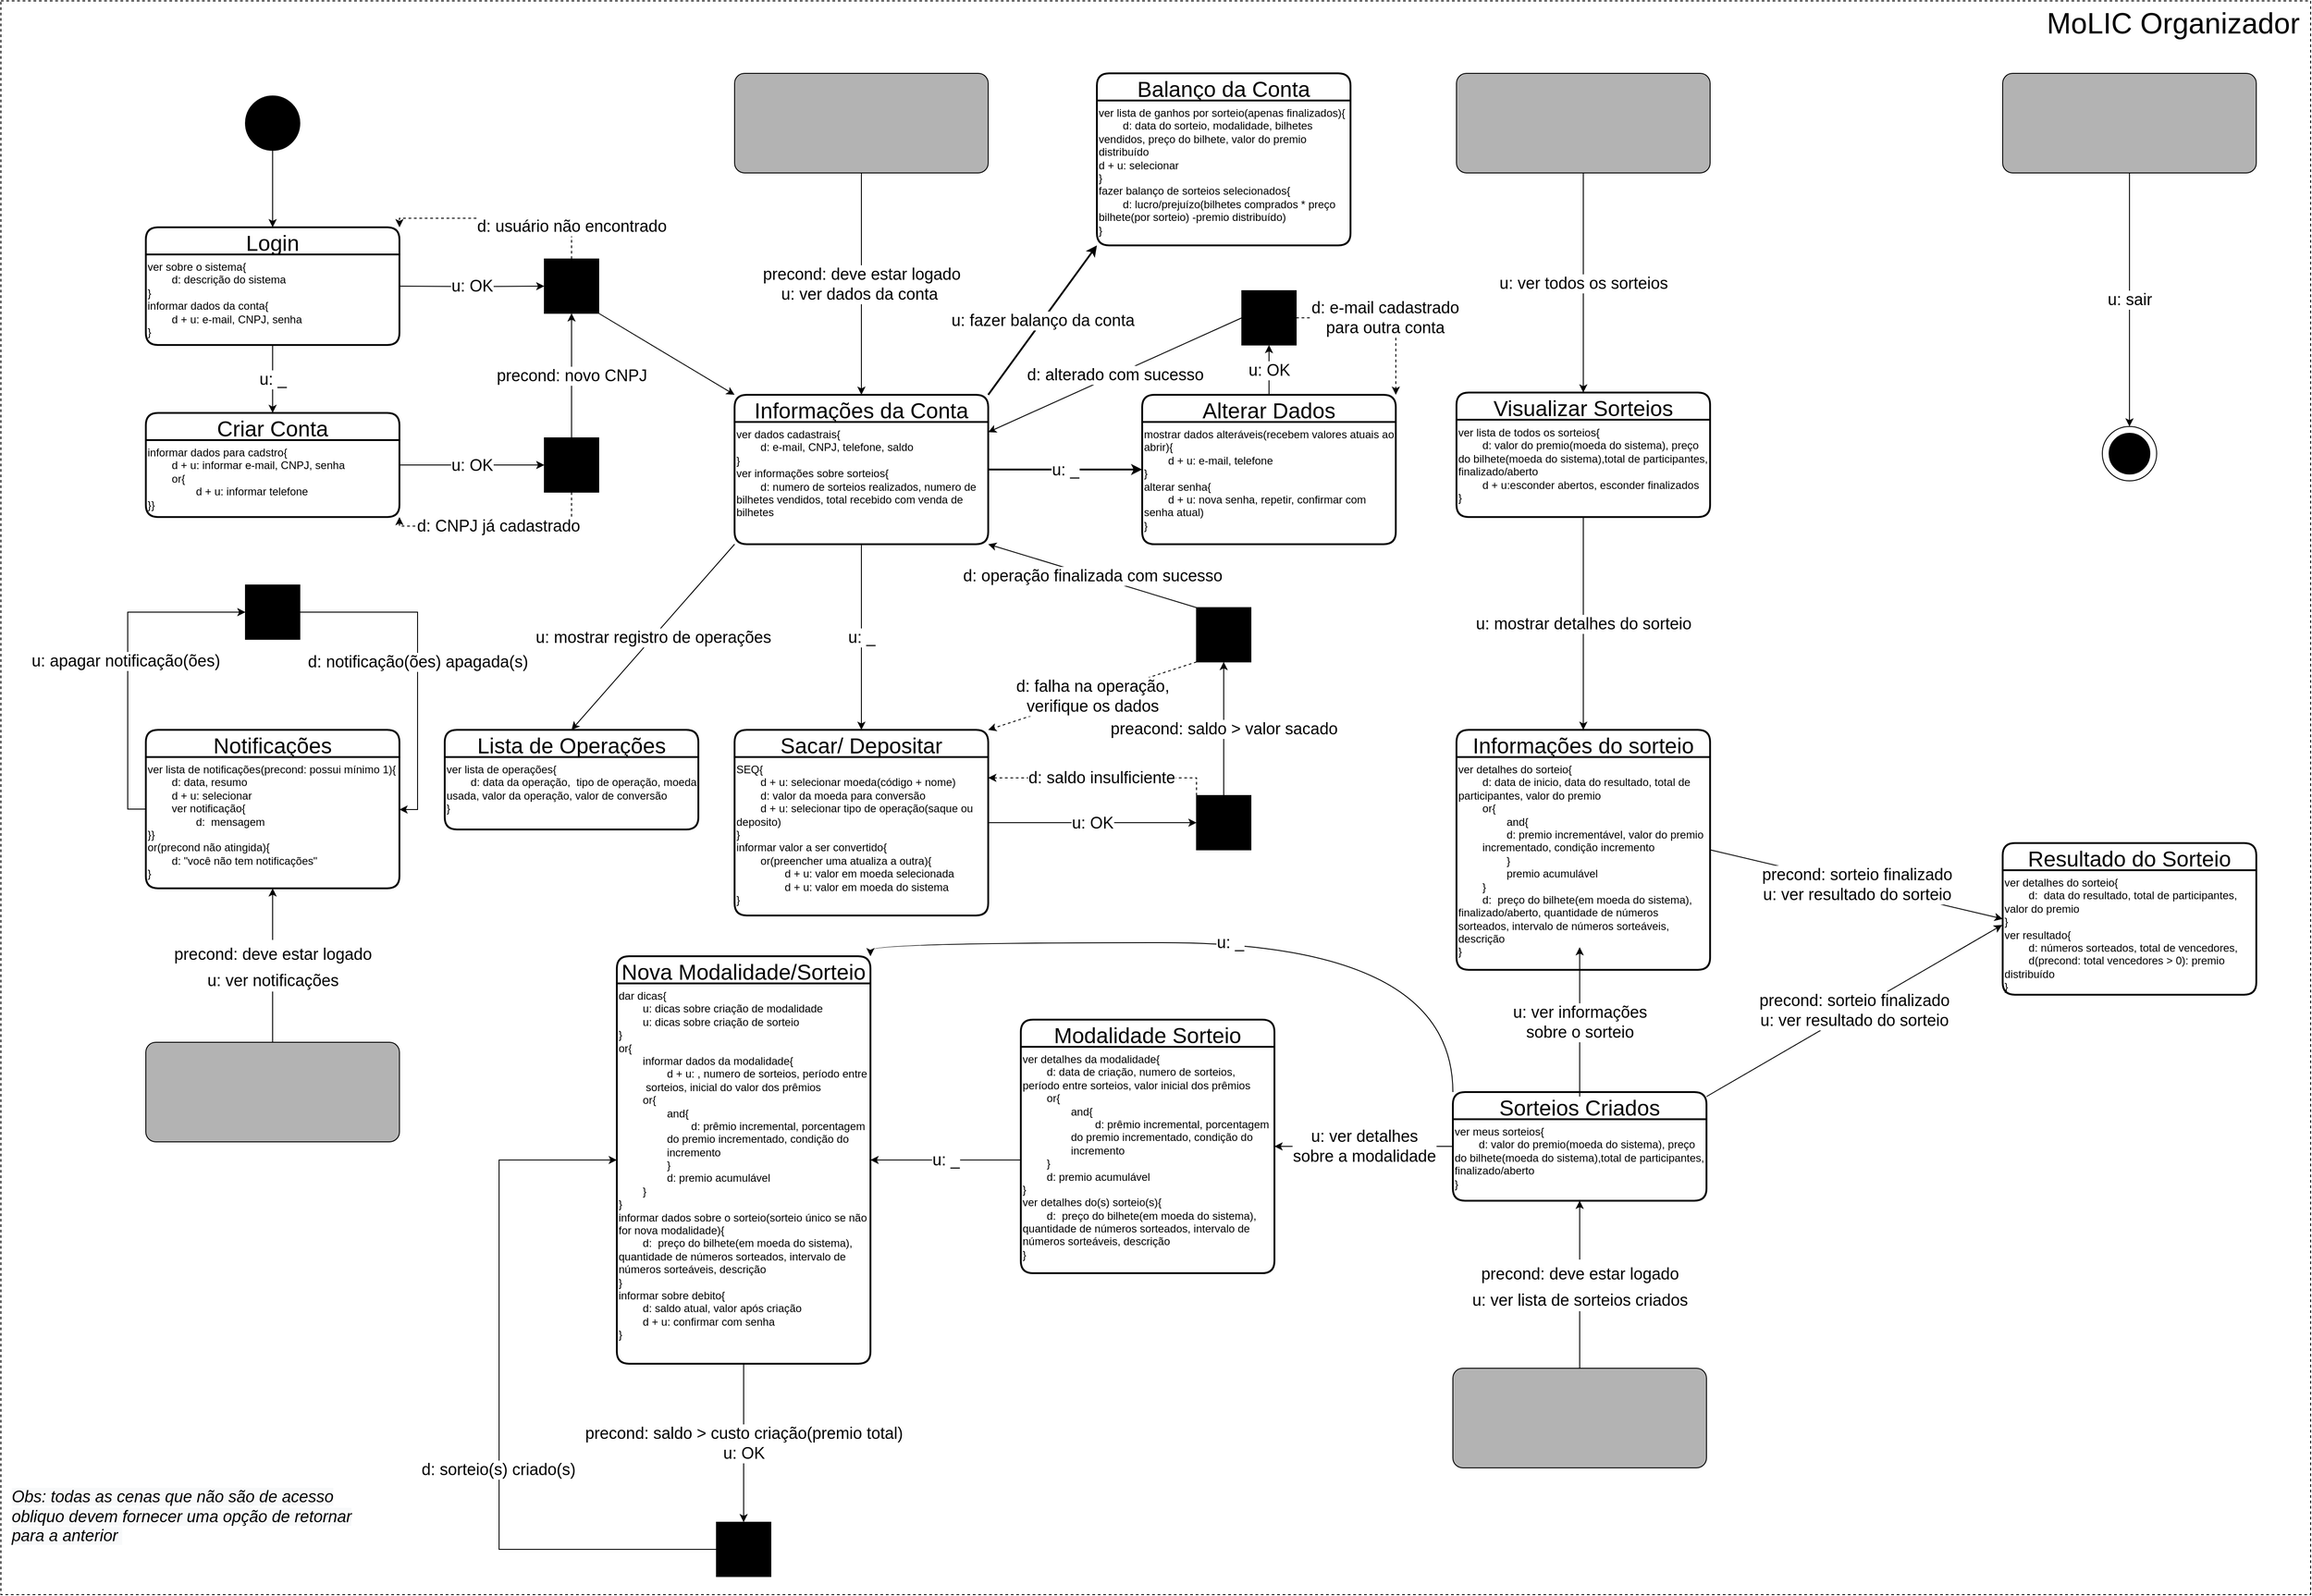 <mxfile version="20.5.3" type="device"><diagram id="lbBwVecCPAm-My_n7Zif" name="Página-1"><mxGraphModel dx="6639" dy="2895" grid="1" gridSize="10" guides="1" tooltips="1" connect="1" arrows="1" fold="1" page="1" pageScale="1" pageWidth="827" pageHeight="1169" math="0" shadow="0"><root><mxCell id="0"/><mxCell id="1" parent="0"/><mxCell id="3Nd3vzDF7-udou3ZOByl-1" value="" style="rounded=0;whiteSpace=wrap;html=1;dashed=1;" vertex="1" parent="1"><mxGeometry x="-1160" y="50" width="2550" height="1760" as="geometry"/></mxCell><mxCell id="nDIHPchvbnOGCLv9uf5n-10" value="u: ver&amp;nbsp;detalhes&lt;br&gt;sobre a modalidade" style="edgeStyle=orthogonalEdgeStyle;rounded=0;orthogonalLoop=1;jettySize=auto;html=1;exitX=0;exitY=0.5;exitDx=0;exitDy=0;entryX=1;entryY=0.5;entryDx=0;entryDy=0;fontSize=18;" parent="1" source="NcKdASIyLP5puQE8h7e0-36" target="nDIHPchvbnOGCLv9uf5n-6" edge="1"><mxGeometry relative="1" as="geometry"/></mxCell><mxCell id="nziGXDwDmFnqPwVpbmGH-216" value="u: _" style="edgeStyle=orthogonalEdgeStyle;curved=1;rounded=0;orthogonalLoop=1;jettySize=auto;html=1;exitX=0;exitY=0;exitDx=0;exitDy=0;entryX=1;entryY=0;entryDx=0;entryDy=0;fontSize=18;" parent="1" source="NcKdASIyLP5puQE8h7e0-36" target="nDIHPchvbnOGCLv9uf5n-8" edge="1"><mxGeometry relative="1" as="geometry"><Array as="points"><mxPoint x="443" y="1090"/><mxPoint x="-200" y="1090"/></Array></mxGeometry></mxCell><mxCell id="NcKdASIyLP5puQE8h7e0-36" value="Sorteios Criados" style="swimlane;childLayout=stackLayout;horizontal=1;startSize=30;horizontalStack=0;rounded=1;fontSize=24;fontStyle=0;strokeWidth=2;resizeParent=0;resizeLast=1;shadow=0;dashed=0;align=center;" parent="1" vertex="1"><mxGeometry x="443" y="1255" width="280" height="120" as="geometry"><mxRectangle x="60" y="10" width="50" height="40" as="alternateBounds"/></mxGeometry></mxCell><mxCell id="nziGXDwDmFnqPwVpbmGH-218" value="ver meus sorteios{&lt;br&gt;&lt;span style=&quot;&quot;&gt;&#9;&lt;/span&gt;&lt;span style=&quot;white-space: pre;&quot;&gt;&#9;&lt;/span&gt;d: valor do premio(moeda do sistema), preço do bilhete(moeda do sistema),total de participantes, finalizado/aberto&lt;br&gt;}" style="text;html=1;strokeColor=none;fillColor=none;align=left;verticalAlign=top;whiteSpace=wrap;rounded=0;" parent="NcKdASIyLP5puQE8h7e0-36" vertex="1"><mxGeometry y="30" width="280" height="90" as="geometry"/></mxCell><mxCell id="flaID0ukFp0q-S5IYd2n-5" value="precond: sorteio finalizado&lt;br&gt;u: ver resultado do sorteio" style="edgeStyle=none;rounded=0;orthogonalLoop=1;jettySize=auto;html=1;entryX=-0.002;entryY=0.44;entryDx=0;entryDy=0;fontSize=18;entryPerimeter=0;" parent="1" target="nziGXDwDmFnqPwVpbmGH-2" edge="1"><mxGeometry relative="1" as="geometry"><mxPoint x="723" y="1260" as="sourcePoint"/><mxPoint x="1046" y="1095" as="targetPoint"/></mxGeometry></mxCell><mxCell id="flaID0ukFp0q-S5IYd2n-7" value="u: ver informações&lt;br&gt;sobre o sorteio" style="edgeStyle=none;rounded=0;orthogonalLoop=1;jettySize=auto;html=1;exitX=0.5;exitY=0;exitDx=0;exitDy=0;entryX=0.5;entryY=1;entryDx=0;entryDy=0;fontSize=18;" parent="1" edge="1"><mxGeometry relative="1" as="geometry"><mxPoint x="583" y="1260" as="sourcePoint"/><mxPoint x="583" y="1095" as="targetPoint"/></mxGeometry></mxCell><mxCell id="flaID0ukFp0q-S5IYd2n-1" value="&lt;span style=&quot;color: rgb(0, 0, 0); font-family: Helvetica; font-size: 18px; font-style: normal; font-variant-ligatures: normal; font-variant-caps: normal; font-weight: 400; letter-spacing: normal; orphans: 2; text-align: center; text-indent: 0px; text-transform: none; widows: 2; word-spacing: 0px; -webkit-text-stroke-width: 0px; background-color: rgb(255, 255, 255); text-decoration-thickness: initial; text-decoration-style: initial; text-decoration-color: initial; float: none; display: inline !important;&quot;&gt;precond: deve estar logado&lt;/span&gt;&lt;br style=&quot;color: rgb(0, 0, 0); font-family: Helvetica; font-size: 18px; font-style: normal; font-variant-ligatures: normal; font-variant-caps: normal; font-weight: 400; letter-spacing: normal; orphans: 2; text-align: center; text-indent: 0px; text-transform: none; widows: 2; word-spacing: 0px; -webkit-text-stroke-width: 0px; text-decoration-thickness: initial; text-decoration-style: initial; text-decoration-color: initial;&quot;&gt;&lt;span style=&quot;color: rgb(0, 0, 0); font-family: Helvetica; font-size: 18px; font-style: normal; font-variant-ligatures: normal; font-variant-caps: normal; font-weight: 400; letter-spacing: normal; orphans: 2; text-align: center; text-indent: 0px; text-transform: none; widows: 2; word-spacing: 0px; -webkit-text-stroke-width: 0px; background-color: rgb(255, 255, 255); text-decoration-thickness: initial; text-decoration-style: initial; text-decoration-color: initial; float: none; display: inline !important;&quot;&gt;u: ver lista de sorteios criados&lt;/span&gt;" style="edgeStyle=orthogonalEdgeStyle;rounded=0;orthogonalLoop=1;jettySize=auto;html=1;exitX=0.5;exitY=0;exitDx=0;exitDy=0;entryX=0.5;entryY=1;entryDx=0;entryDy=0;fontSize=24;" parent="1" source="NcKdASIyLP5puQE8h7e0-59" target="NcKdASIyLP5puQE8h7e0-36" edge="1"><mxGeometry relative="1" as="geometry"/></mxCell><mxCell id="NcKdASIyLP5puQE8h7e0-59" value="" style="rounded=1;whiteSpace=wrap;html=1;fontSize=14;fillColor=#B3B3B3;arcSize=10;" parent="1" vertex="1"><mxGeometry x="443" y="1560" width="280" height="110" as="geometry"/></mxCell><mxCell id="nDIHPchvbnOGCLv9uf5n-12" value="&lt;span style=&quot;color: rgb(0, 0, 0); font-family: Helvetica; font-size: 18px; font-style: normal; font-variant-ligatures: normal; font-variant-caps: normal; font-weight: 400; letter-spacing: normal; orphans: 2; text-align: center; text-indent: 0px; text-transform: none; widows: 2; word-spacing: 0px; -webkit-text-stroke-width: 0px; background-color: rgb(255, 255, 255); text-decoration-thickness: initial; text-decoration-style: initial; text-decoration-color: initial; float: none; display: inline !important;&quot;&gt;u: _&lt;/span&gt;" style="edgeStyle=none;rounded=0;orthogonalLoop=1;jettySize=auto;html=1;exitX=0;exitY=0.5;exitDx=0;exitDy=0;entryX=1;entryY=0.5;entryDx=0;entryDy=0;fontSize=18;" parent="1" source="nziGXDwDmFnqPwVpbmGH-210" target="nDIHPchvbnOGCLv9uf5n-8" edge="1"><mxGeometry relative="1" as="geometry"/></mxCell><mxCell id="nDIHPchvbnOGCLv9uf5n-6" value="Modalidade Sorteio" style="swimlane;childLayout=stackLayout;horizontal=1;startSize=30;horizontalStack=0;rounded=1;fontSize=24;fontStyle=0;strokeWidth=2;resizeParent=0;resizeLast=1;shadow=0;dashed=0;align=center;" parent="1" vertex="1"><mxGeometry x="-34" y="1175" width="280" height="280" as="geometry"><mxRectangle x="60" y="10" width="50" height="40" as="alternateBounds"/></mxGeometry></mxCell><mxCell id="nziGXDwDmFnqPwVpbmGH-210" value="ver detalhes da modalidade{&lt;br&gt;&lt;span style=&quot;&quot;&gt;&#9;&lt;/span&gt;&lt;span style=&quot;&quot;&gt;&#9;&lt;/span&gt;&lt;span style=&quot;white-space: pre;&quot;&gt;&#9;&lt;/span&gt;d: data de criação, numero de sorteios, período entre sorteios, valor inicial dos prêmios&lt;br&gt;&lt;span style=&quot;white-space: pre;&quot;&gt;&#9;&lt;/span&gt;or{&lt;br&gt;&lt;span style=&quot;&quot;&gt;&#9;&lt;span style=&quot;&quot;&gt;&#9;&lt;/span&gt;&lt;span style=&quot;&quot;&gt;&#9;&lt;span style=&quot;&quot;&gt;&#9;&lt;/span&gt;&lt;/span&gt;&lt;span style=&quot;white-space: pre;&quot;&gt;&#9;&lt;/span&gt;&lt;span style=&quot;white-space: pre;&quot;&gt;&#9;&lt;/span&gt;a&lt;/span&gt;nd{&lt;br&gt;&lt;span style=&quot;&quot;&gt;&#9;&lt;/span&gt;&lt;span style=&quot;&quot;&gt;&#9;&lt;/span&gt;&lt;span style=&quot;&quot;&gt;&#9;&lt;/span&gt;&lt;span style=&quot;&quot;&gt;&#9;&lt;span style=&quot;&quot;&gt;&#9;&lt;span style=&quot;&quot;&gt;&#9;&lt;/span&gt;&lt;/span&gt;&lt;/span&gt;&lt;span style=&quot;white-space: pre;&quot;&gt;&#9;&lt;/span&gt;&lt;span style=&quot;white-space: pre;&quot;&gt;&#9;&lt;/span&gt;&lt;span style=&quot;white-space: pre;&quot;&gt;&#9;&lt;/span&gt;d: prêmio incremental, porcentagem &lt;span style=&quot;white-space: pre;&quot;&gt;&#9;&lt;/span&gt;&lt;span style=&quot;white-space: pre;&quot;&gt;&#9;&lt;/span&gt;do premio&amp;nbsp;incrementado, condição do &lt;span style=&quot;white-space: pre;&quot;&gt;&#9;&lt;/span&gt;&lt;span style=&quot;&quot;&gt;&#9;&lt;span style=&quot;white-space: pre;&quot;&gt;&#9;&lt;/span&gt;&lt;/span&gt;incremento&lt;br&gt;&lt;span style=&quot;&quot;&gt;&#9;&lt;/span&gt;&lt;span style=&quot;&quot;&gt;&#9;&lt;/span&gt;&lt;span style=&quot;&quot;&gt;&#9;&lt;span style=&quot;&quot;&gt;&#9;&lt;/span&gt;&lt;/span&gt;&lt;span style=&quot;white-space: pre;&quot;&gt;&#9;&lt;/span&gt;}&lt;br&gt;&lt;span style=&quot;&quot;&gt;&#9;&lt;/span&gt;&lt;span style=&quot;&quot;&gt;&#9;&lt;/span&gt;&lt;span style=&quot;&quot;&gt;&#9;&lt;span style=&quot;&quot;&gt;&#9;&lt;/span&gt;&lt;/span&gt;&lt;span style=&quot;white-space: pre;&quot;&gt;&#9;&lt;/span&gt;d: premio acumulável&lt;br&gt;}&lt;br&gt;ver detalhes do(s) sorteio(s){&lt;br&gt;&lt;span style=&quot;&quot;&gt;&#9;&lt;/span&gt;&lt;span style=&quot;&quot;&gt;&#9;&lt;/span&gt;&lt;span style=&quot;white-space: pre;&quot;&gt;&#9;&lt;/span&gt;d:&amp;nbsp; preço do bilhete(em moeda do sistema), quantidade de números sorteados, intervalo de números sorteáveis, descrição&lt;br&gt;}" style="text;html=1;strokeColor=none;fillColor=none;align=left;verticalAlign=top;whiteSpace=wrap;rounded=0;" parent="nDIHPchvbnOGCLv9uf5n-6" vertex="1"><mxGeometry y="30" width="280" height="250" as="geometry"/></mxCell><mxCell id="mcX4nUI88uMn6JzFijar-2" value="precond: saldo &amp;gt; custo criação(premio total)&lt;br&gt;u: OK" style="edgeStyle=orthogonalEdgeStyle;rounded=0;orthogonalLoop=1;jettySize=auto;html=1;exitX=0.5;exitY=1;exitDx=0;exitDy=0;entryX=0.5;entryY=0;entryDx=0;entryDy=0;fontSize=18;" parent="1" source="nDIHPchvbnOGCLv9uf5n-8" target="mcX4nUI88uMn6JzFijar-1" edge="1"><mxGeometry relative="1" as="geometry"/></mxCell><mxCell id="nDIHPchvbnOGCLv9uf5n-8" value="Nova Modalidade/Sorteio" style="swimlane;childLayout=stackLayout;horizontal=1;startSize=30;horizontalStack=0;rounded=1;fontSize=24;fontStyle=0;strokeWidth=2;resizeParent=0;resizeLast=1;shadow=0;dashed=0;align=center;" parent="1" vertex="1"><mxGeometry x="-480" y="1105" width="280" height="450" as="geometry"><mxRectangle x="60" y="10" width="50" height="40" as="alternateBounds"/></mxGeometry></mxCell><mxCell id="nziGXDwDmFnqPwVpbmGH-213" value="dar dicas{&lt;br&gt;&lt;span style=&quot;&quot;&gt;&#9;&lt;/span&gt;&lt;span style=&quot;white-space: pre;&quot;&gt;&#9;&lt;/span&gt;u: dicas sobre criação de modalidade&lt;span style=&quot;&quot;&gt;&#9;&lt;/span&gt;&lt;br&gt;&lt;span style=&quot;white-space: pre;&quot;&gt;&#9;&lt;/span&gt;u:&amp;nbsp;dicas sobre criação de sorteio&lt;br&gt;}&lt;br&gt;or{&lt;br&gt;&lt;span style=&quot;&quot;&gt;&#9;&lt;/span&gt;&lt;span style=&quot;white-space: pre;&quot;&gt;&#9;&lt;/span&gt;informar dados da modalidade{&lt;br&gt;&lt;span style=&quot;&quot;&gt;&#9;&lt;/span&gt;&lt;span style=&quot;&quot;&gt;&#9;&lt;span style=&quot;&quot;&gt;&#9;&lt;/span&gt;&lt;/span&gt;&lt;span style=&quot;white-space: pre;&quot;&gt;&#9;&lt;/span&gt;&lt;span style=&quot;white-space: pre;&quot;&gt;&#9;&lt;/span&gt;d + u: , numero de sorteios, período entre &lt;span style=&quot;white-space: pre;&quot;&gt;&#9;&lt;/span&gt;&lt;span style=&quot;&quot;&gt;&#9;&lt;/span&gt;sorteios, inicial do valor dos prêmios&lt;br&gt;&lt;span style=&quot;&quot;&gt;&#9;&lt;/span&gt;&lt;span style=&quot;&quot;&gt;&#9;&lt;/span&gt;&lt;span style=&quot;white-space: pre;&quot;&gt;&#9;&lt;/span&gt;or{&lt;br&gt;&lt;span style=&quot;&quot;&gt;&#9;&lt;span style=&quot;&quot;&gt;&#9;&lt;/span&gt;&lt;span style=&quot;&quot;&gt;&#9;&lt;span style=&quot;&quot;&gt;&lt;span style=&quot;&quot;&gt;&#9;&lt;/span&gt;&lt;/span&gt;&lt;/span&gt;&lt;span style=&quot;white-space: pre;&quot;&gt;&#9;&lt;/span&gt;&lt;span style=&quot;white-space: pre;&quot;&gt;&#9;&lt;/span&gt;a&lt;/span&gt;nd{&lt;br&gt;&lt;span style=&quot;&quot;&gt;&#9;&lt;/span&gt;&lt;span style=&quot;&quot;&gt;&#9;&lt;/span&gt;&lt;span style=&quot;&quot;&gt;&#9;&lt;/span&gt;&lt;span style=&quot;&quot;&gt;&#9;&lt;span style=&quot;&quot;&gt;&lt;span style=&quot;&quot;&gt;&#9;&lt;span style=&quot;&quot;&gt;&#9;&lt;/span&gt;&lt;/span&gt;&lt;/span&gt;&lt;/span&gt;&lt;span style=&quot;white-space: pre;&quot;&gt;&#9;&lt;/span&gt;&lt;span style=&quot;white-space: pre;&quot;&gt;&#9;&lt;/span&gt;&lt;span style=&quot;white-space: pre;&quot;&gt;&#9;&lt;/span&gt;d: prêmio incremental, &lt;span style=&quot;&quot;&gt;&#9;&lt;/span&gt;&lt;span style=&quot;&quot;&gt;&#9;&lt;/span&gt;porcentagem &lt;span style=&quot;white-space: pre;&quot;&gt;&#9;&lt;/span&gt;&lt;span style=&quot;white-space: pre;&quot;&gt;&#9;&lt;/span&gt;do&lt;span style=&quot;&quot;&gt; &lt;/span&gt;premio &lt;span style=&quot;&quot;&gt;&#9;&lt;/span&gt;&lt;span style=&quot;&quot;&gt;&#9;&lt;/span&gt;incrementado, condição do &lt;span style=&quot;white-space: pre;&quot;&gt;&#9;&lt;/span&gt;&lt;span style=&quot;white-space: pre;&quot;&gt;&#9;&lt;/span&gt;incremento&lt;br&gt;&lt;span style=&quot;&quot;&gt;&#9;&lt;/span&gt;&lt;span style=&quot;&quot;&gt;&#9;&lt;/span&gt;&lt;span style=&quot;&quot;&gt;&#9;&lt;span style=&quot;&quot;&gt;&#9;&lt;/span&gt;&lt;/span&gt;&lt;span style=&quot;white-space: pre;&quot;&gt;&#9;&lt;span style=&quot;white-space: pre;&quot;&gt;&#9;&lt;/span&gt;&lt;/span&gt;}&lt;br&gt;&lt;span style=&quot;&quot;&gt;&#9;&lt;/span&gt;&lt;span style=&quot;&quot;&gt;&#9;&lt;/span&gt;&lt;span style=&quot;&quot;&gt;&#9;&lt;span style=&quot;&quot;&gt;&lt;span style=&quot;&quot;&gt;&#9;&lt;/span&gt;&lt;/span&gt;&lt;/span&gt;&lt;span style=&quot;white-space: pre;&quot;&gt;&#9;&lt;span style=&quot;white-space: pre;&quot;&gt;&#9;&lt;/span&gt;&lt;/span&gt;d: premio acumulável&lt;br&gt;&lt;span style=&quot;&quot;&gt;&#9;&lt;/span&gt;&lt;span style=&quot;&quot;&gt;&#9;&lt;/span&gt;&lt;span style=&quot;white-space: pre;&quot;&gt;&#9;&lt;/span&gt;}&lt;br&gt;}&lt;br&gt;informar dados sobre o sorteio(sorteio único se não for nova modalidade){&lt;br&gt;&lt;span style=&quot;&quot;&gt;&#9;&lt;/span&gt;&lt;span style=&quot;white-space: pre;&quot;&gt;&#9;&lt;/span&gt;d:&amp;nbsp; preço do bilhete(em moeda do sistema), quantidade de números sorteados, intervalo de números sorteáveis, descrição&lt;br&gt;}&lt;br&gt;informar sobre debito{&lt;br&gt;&lt;span style=&quot;white-space: pre;&quot;&gt;&#9;&lt;/span&gt;d: saldo atual, valor após criação&lt;br&gt;&lt;span style=&quot;white-space: pre;&quot;&gt;&#9;&lt;/span&gt;d + u: confirmar com senha&lt;br&gt;}&amp;nbsp;" style="text;html=1;strokeColor=none;fillColor=none;align=left;verticalAlign=top;whiteSpace=wrap;rounded=0;" parent="nDIHPchvbnOGCLv9uf5n-8" vertex="1"><mxGeometry y="30" width="280" height="420" as="geometry"/></mxCell><mxCell id="mcX4nUI88uMn6JzFijar-7" value="d: sorteio(s) criado(s)" style="edgeStyle=orthogonalEdgeStyle;rounded=0;orthogonalLoop=1;jettySize=auto;html=1;exitX=0;exitY=0.5;exitDx=0;exitDy=0;fontSize=18;entryX=0;entryY=0.5;entryDx=0;entryDy=0;" parent="1" source="mcX4nUI88uMn6JzFijar-1" target="nDIHPchvbnOGCLv9uf5n-8" edge="1"><mxGeometry x="-0.179" relative="1" as="geometry"><mxPoint x="-1" as="offset"/><mxPoint x="-560" y="1330" as="targetPoint"/><Array as="points"><mxPoint x="-610" y="1760"/><mxPoint x="-610" y="1330"/></Array></mxGeometry></mxCell><mxCell id="mcX4nUI88uMn6JzFijar-1" value="" style="whiteSpace=wrap;html=1;aspect=fixed;fillColor=#000000;" parent="1" vertex="1"><mxGeometry x="-370" y="1730" width="60" height="60" as="geometry"/></mxCell><mxCell id="nziGXDwDmFnqPwVpbmGH-1" value="Resultado do Sorteio" style="swimlane;childLayout=stackLayout;horizontal=1;startSize=30;horizontalStack=0;rounded=1;fontSize=24;fontStyle=0;strokeWidth=2;resizeParent=0;resizeLast=1;shadow=0;dashed=0;align=center;" parent="1" vertex="1"><mxGeometry x="1050" y="980" width="280" height="167.5" as="geometry"><mxRectangle x="60" y="10" width="50" height="40" as="alternateBounds"/></mxGeometry></mxCell><mxCell id="nziGXDwDmFnqPwVpbmGH-2" value="ver detalhes do sorteio{&lt;br&gt;&lt;span style=&quot;&quot;&gt;&#9;&lt;/span&gt;&lt;span style=&quot;white-space: pre;&quot;&gt;&#9;&lt;/span&gt;d:&amp;nbsp; data do resultado, total de participantes, valor do premio&lt;br&gt;}&lt;br&gt;ver resultado{&lt;br&gt;&amp;nbsp;&lt;span style=&quot;&quot;&gt;&#9;&lt;span style=&quot;white-space: pre;&quot;&gt;&#9;&lt;/span&gt;&lt;/span&gt;d: números sorteados, total de vencedores,&lt;br&gt;&lt;span style=&quot;&quot;&gt;&#9;&lt;/span&gt;&lt;span style=&quot;white-space: pre;&quot;&gt;&#9;&lt;/span&gt;d(precond: total vencedores &amp;gt; 0): premio distribuído&lt;br&gt;}" style="text;html=1;strokeColor=none;fillColor=none;align=left;verticalAlign=top;whiteSpace=wrap;rounded=0;" parent="nziGXDwDmFnqPwVpbmGH-1" vertex="1"><mxGeometry y="30" width="280" height="137.5" as="geometry"/></mxCell><mxCell id="nziGXDwDmFnqPwVpbmGH-6" value="u: OK" style="edgeStyle=orthogonalEdgeStyle;rounded=0;orthogonalLoop=1;jettySize=auto;html=1;exitX=1;exitY=0.5;exitDx=0;exitDy=0;entryX=0;entryY=0.5;entryDx=0;entryDy=0;fontSize=18;" parent="1" source="nziGXDwDmFnqPwVpbmGH-7" target="nziGXDwDmFnqPwVpbmGH-59" edge="1"><mxGeometry relative="1" as="geometry"/></mxCell><mxCell id="nziGXDwDmFnqPwVpbmGH-7" value="Criar Conta" style="swimlane;childLayout=stackLayout;horizontal=1;startSize=30;horizontalStack=0;rounded=1;fontSize=24;fontStyle=0;strokeWidth=2;resizeParent=0;resizeLast=1;shadow=0;dashed=0;align=center;" parent="1" vertex="1"><mxGeometry x="-1000" y="505.02" width="280" height="115" as="geometry"><mxRectangle x="60" y="10" width="50" height="40" as="alternateBounds"/></mxGeometry></mxCell><mxCell id="nziGXDwDmFnqPwVpbmGH-8" value="informar dados para cadstro{&lt;br&gt;&lt;span style=&quot;white-space: pre;&quot;&gt;&#9;&lt;/span&gt;d + u: informar e-mail,&amp;nbsp;CNPJ,&amp;nbsp;senha&lt;br&gt;&lt;span style=&quot;white-space: pre;&quot;&gt;&#9;&lt;/span&gt;or{&lt;br&gt;&lt;span style=&quot;white-space: pre;&quot;&gt;&#9;&lt;span style=&quot;white-space: pre;&quot;&gt;&#9;&lt;/span&gt;d&lt;/span&gt;&amp;nbsp;+ u: informar telefone&lt;br&gt;}}" style="text;html=1;strokeColor=none;fillColor=none;align=left;verticalAlign=top;whiteSpace=wrap;rounded=0;" parent="nziGXDwDmFnqPwVpbmGH-7" vertex="1"><mxGeometry y="30" width="280" height="85" as="geometry"/></mxCell><mxCell id="nziGXDwDmFnqPwVpbmGH-9" value="u: OK" style="edgeStyle=orthogonalEdgeStyle;rounded=0;orthogonalLoop=1;jettySize=auto;html=1;exitX=0.5;exitY=0;exitDx=0;exitDy=0;entryX=0.5;entryY=1;entryDx=0;entryDy=0;fontSize=18;" parent="1" source="nziGXDwDmFnqPwVpbmGH-10" target="nziGXDwDmFnqPwVpbmGH-62" edge="1"><mxGeometry relative="1" as="geometry"/></mxCell><mxCell id="nziGXDwDmFnqPwVpbmGH-10" value="Alterar Dados" style="swimlane;childLayout=stackLayout;horizontal=1;startSize=30;horizontalStack=0;rounded=1;fontSize=24;fontStyle=0;strokeWidth=2;resizeParent=0;resizeLast=1;shadow=0;dashed=0;align=center;" parent="1" vertex="1"><mxGeometry x="100" y="485" width="280" height="165" as="geometry"><mxRectangle x="60" y="10" width="50" height="40" as="alternateBounds"/></mxGeometry></mxCell><mxCell id="nziGXDwDmFnqPwVpbmGH-11" value="mostrar dados alteráveis(recebem valores atuais ao abrir){&lt;br&gt;&lt;span style=&quot;white-space: pre;&quot;&gt;&#9;&lt;/span&gt;d + u: e-mail, telefone&amp;nbsp;&lt;br&gt;}&lt;br&gt;alterar senha{&lt;br&gt;&lt;span style=&quot;white-space: pre;&quot;&gt;&#9;&lt;/span&gt;d + u: nova senha, repetir, confirmar com senha atual)&lt;br&gt;}" style="text;html=1;strokeColor=none;fillColor=none;align=left;verticalAlign=top;whiteSpace=wrap;rounded=0;" parent="nziGXDwDmFnqPwVpbmGH-10" vertex="1"><mxGeometry y="30" width="280" height="135" as="geometry"/></mxCell><mxCell id="nziGXDwDmFnqPwVpbmGH-12" value="u: fazer balanço da conta" style="edgeStyle=none;rounded=0;orthogonalLoop=1;jettySize=auto;html=1;exitX=1;exitY=0;exitDx=0;exitDy=0;entryX=0;entryY=1;entryDx=0;entryDy=0;fontSize=18;fillColor=default;fontStyle=0;startSize=30;strokeWidth=2;shadow=0;dashed=0;" parent="1" source="nziGXDwDmFnqPwVpbmGH-16" target="nziGXDwDmFnqPwVpbmGH-18" edge="1"><mxGeometry relative="1" as="geometry"/></mxCell><mxCell id="nziGXDwDmFnqPwVpbmGH-13" value="u: mostrar registro de operações" style="rounded=0;orthogonalLoop=1;jettySize=auto;html=1;exitX=0;exitY=1;exitDx=0;exitDy=0;entryX=0.5;entryY=0;entryDx=0;entryDy=0;fontSize=18;" parent="1" source="nziGXDwDmFnqPwVpbmGH-16" target="nziGXDwDmFnqPwVpbmGH-30" edge="1"><mxGeometry relative="1" as="geometry"/></mxCell><mxCell id="nziGXDwDmFnqPwVpbmGH-14" value="u: _" style="edgeStyle=none;rounded=0;orthogonalLoop=1;jettySize=auto;html=1;exitX=0.5;exitY=1;exitDx=0;exitDy=0;entryX=0.5;entryY=0;entryDx=0;entryDy=0;fontSize=18;" parent="1" source="nziGXDwDmFnqPwVpbmGH-16" target="nziGXDwDmFnqPwVpbmGH-25" edge="1"><mxGeometry relative="1" as="geometry"/></mxCell><mxCell id="nziGXDwDmFnqPwVpbmGH-15" value="u: _" style="edgeStyle=none;rounded=1;orthogonalLoop=1;jettySize=auto;html=1;exitX=1;exitY=0.5;exitDx=0;exitDy=0;entryX=0;entryY=0.5;entryDx=0;entryDy=0;fontSize=18;fillColor=default;fontStyle=0;startSize=30;strokeWidth=2;shadow=0;dashed=0;" parent="1" source="nziGXDwDmFnqPwVpbmGH-16" target="nziGXDwDmFnqPwVpbmGH-10" edge="1"><mxGeometry relative="1" as="geometry"/></mxCell><mxCell id="nziGXDwDmFnqPwVpbmGH-16" value="Informações da Conta" style="swimlane;childLayout=stackLayout;horizontal=1;startSize=30;horizontalStack=0;rounded=1;fontSize=24;fontStyle=0;strokeWidth=2;resizeParent=0;resizeLast=1;shadow=0;dashed=0;align=center;" parent="1" vertex="1"><mxGeometry x="-350" y="485" width="280" height="165" as="geometry"><mxRectangle x="60" y="10" width="50" height="40" as="alternateBounds"/></mxGeometry></mxCell><mxCell id="nziGXDwDmFnqPwVpbmGH-17" value="ver dados cadastrais{&lt;br&gt;&lt;span style=&quot;white-space: pre;&quot;&gt;&#9;&lt;/span&gt;d: e-mail, CNPJ, telefone, saldo&lt;br&gt;}&lt;br&gt;ver informações sobre sorteios{&lt;br&gt;&lt;span style=&quot;white-space: pre;&quot;&gt;&#9;&lt;/span&gt;d: numero de sorteios realizados, numero de bilhetes vendidos, total recebido com venda de bilhetes" style="text;html=1;strokeColor=none;fillColor=none;align=left;verticalAlign=top;whiteSpace=wrap;rounded=0;" parent="nziGXDwDmFnqPwVpbmGH-16" vertex="1"><mxGeometry y="30" width="280" height="135" as="geometry"/></mxCell><mxCell id="nziGXDwDmFnqPwVpbmGH-18" value="Balanço da Conta" style="swimlane;childLayout=stackLayout;horizontal=1;startSize=30;horizontalStack=0;rounded=1;fontSize=24;fontStyle=0;strokeWidth=2;resizeParent=0;resizeLast=1;shadow=0;dashed=0;align=center;" parent="1" vertex="1"><mxGeometry x="50" y="130" width="280" height="190" as="geometry"><mxRectangle x="60" y="10" width="50" height="40" as="alternateBounds"/></mxGeometry></mxCell><mxCell id="nziGXDwDmFnqPwVpbmGH-19" value="ver lista de ganhos por sorteio(apenas finalizados){&lt;br&gt;&lt;span style=&quot;&quot;&gt;&#9;&lt;/span&gt;&lt;span style=&quot;white-space: pre;&quot;&gt;&#9;&lt;/span&gt;d: data do sorteio, modalidade, bilhetes vendidos, preço do bilhete, valor do premio distribuído&lt;br&gt;&lt;span style=&quot;&quot;&gt;&#9;&lt;/span&gt;d + u: selecionar&lt;br&gt;}&lt;br&gt;fazer balanço de sorteios selecionados{&lt;br&gt;&lt;span style=&quot;&quot;&gt;&#9;&lt;/span&gt;&lt;span style=&quot;white-space: pre;&quot;&gt;&#9;&lt;/span&gt;d: lucro/prejuízo(bilhetes comprados * preço bilhete(por sorteio) -premio distribuído)&lt;br&gt;}" style="text;html=1;strokeColor=none;fillColor=none;align=left;verticalAlign=top;whiteSpace=wrap;rounded=0;" parent="nziGXDwDmFnqPwVpbmGH-18" vertex="1"><mxGeometry y="30" width="280" height="160" as="geometry"/></mxCell><mxCell id="nziGXDwDmFnqPwVpbmGH-20" value="u: mostrar detalhes do sorteio" style="edgeStyle=none;rounded=0;orthogonalLoop=1;jettySize=auto;html=1;exitX=0.5;exitY=1;exitDx=0;exitDy=0;entryX=0.5;entryY=0;entryDx=0;entryDy=0;fontSize=18;" parent="1" source="nziGXDwDmFnqPwVpbmGH-22" target="nziGXDwDmFnqPwVpbmGH-46" edge="1"><mxGeometry relative="1" as="geometry"/></mxCell><mxCell id="nziGXDwDmFnqPwVpbmGH-22" value="Visualizar Sorteios" style="swimlane;childLayout=stackLayout;horizontal=1;startSize=30;horizontalStack=0;rounded=1;fontSize=24;fontStyle=0;strokeWidth=2;resizeParent=0;resizeLast=1;shadow=0;dashed=0;align=center;" parent="1" vertex="1"><mxGeometry x="447" y="482.5" width="280" height="137.5" as="geometry"><mxRectangle x="60" y="10" width="50" height="40" as="alternateBounds"/></mxGeometry></mxCell><mxCell id="nziGXDwDmFnqPwVpbmGH-23" value="ver lista de todos os sorteios{&lt;br&gt;&lt;span style=&quot;&quot;&gt;&#9;&lt;/span&gt;&lt;span style=&quot;white-space: pre;&quot;&gt;&#9;&lt;/span&gt;d: valor do premio(moeda do sistema), preço do bilhete(moeda do sistema),total de participantes, finalizado/aberto&lt;br&gt;&lt;span style=&quot;white-space: pre;&quot;&gt;&#9;&lt;/span&gt;d + u:esconder abertos, esconder finalizados&lt;br&gt;}&lt;br&gt;" style="text;html=1;strokeColor=none;fillColor=none;align=left;verticalAlign=top;whiteSpace=wrap;rounded=0;" parent="nziGXDwDmFnqPwVpbmGH-22" vertex="1"><mxGeometry y="30" width="280" height="107.5" as="geometry"/></mxCell><mxCell id="nziGXDwDmFnqPwVpbmGH-24" value="u: OK" style="edgeStyle=none;rounded=0;orthogonalLoop=1;jettySize=auto;html=1;exitX=1;exitY=0.5;exitDx=0;exitDy=0;entryX=0;entryY=0.5;entryDx=0;entryDy=0;fontSize=18;" parent="1" source="nziGXDwDmFnqPwVpbmGH-25" target="nziGXDwDmFnqPwVpbmGH-51" edge="1"><mxGeometry relative="1" as="geometry"/></mxCell><mxCell id="nziGXDwDmFnqPwVpbmGH-25" value="Sacar/ Depositar" style="swimlane;childLayout=stackLayout;horizontal=1;startSize=30;horizontalStack=0;rounded=1;fontSize=24;fontStyle=0;strokeWidth=2;resizeParent=0;resizeLast=1;shadow=0;dashed=0;align=center;" parent="1" vertex="1"><mxGeometry x="-350" y="855" width="280" height="205" as="geometry"><mxRectangle x="60" y="10" width="50" height="40" as="alternateBounds"/></mxGeometry></mxCell><mxCell id="nziGXDwDmFnqPwVpbmGH-26" value="SEQ{&lt;br&gt;&lt;span style=&quot;&quot;&gt;&#9;&lt;/span&gt;&lt;span style=&quot;white-space: pre;&quot;&gt;&#9;&lt;/span&gt;d + u: selecionar moeda(código + nome)&lt;br&gt;&lt;span style=&quot;&quot;&gt;&#9;&lt;/span&gt;&lt;span style=&quot;white-space: pre;&quot;&gt;&#9;&lt;/span&gt;d: valor da moeda para conversão&lt;br&gt;&lt;span style=&quot;&quot;&gt;&#9;&lt;/span&gt;&lt;span style=&quot;white-space: pre;&quot;&gt;&#9;&lt;/span&gt;d + u: selecionar tipo de operação(saque ou deposito)&lt;br&gt;}&lt;br&gt;informar valor a ser convertido{&lt;br&gt;&lt;span style=&quot;&quot;&gt;&#9;&lt;/span&gt;&lt;span style=&quot;white-space: pre;&quot;&gt;&#9;&lt;/span&gt;or(preencher uma atualiza a outra){&lt;br&gt;&lt;span style=&quot;&quot;&gt;&#9;&lt;/span&gt;&lt;span style=&quot;&quot;&gt;&#9;&lt;/span&gt;&lt;span style=&quot;white-space: pre;&quot;&gt;&#9;&lt;span style=&quot;white-space: pre;&quot;&gt;&#9;&lt;/span&gt;&lt;/span&gt;d + u: valor em moeda selecionada&lt;br&gt;&lt;span style=&quot;white-space: pre;&quot;&gt;&#9;&lt;span style=&quot;white-space: pre;&quot;&gt;&#9;&lt;/span&gt;&lt;/span&gt;d + u: valor em moeda do sistema&lt;br&gt;}" style="text;html=1;strokeColor=none;fillColor=none;align=left;verticalAlign=top;whiteSpace=wrap;rounded=0;" parent="nziGXDwDmFnqPwVpbmGH-25" vertex="1"><mxGeometry y="30" width="280" height="175" as="geometry"/></mxCell><mxCell id="nziGXDwDmFnqPwVpbmGH-27" value="u: apagar notificação(ões)&amp;nbsp;" style="edgeStyle=orthogonalEdgeStyle;rounded=0;orthogonalLoop=1;jettySize=auto;html=1;exitX=0;exitY=0.5;exitDx=0;exitDy=0;entryX=0;entryY=0.5;entryDx=0;entryDy=0;fontSize=18;" parent="1" source="nziGXDwDmFnqPwVpbmGH-28" target="nziGXDwDmFnqPwVpbmGH-53" edge="1"><mxGeometry relative="1" as="geometry"/></mxCell><mxCell id="nziGXDwDmFnqPwVpbmGH-28" value="Notificações" style="swimlane;childLayout=stackLayout;horizontal=1;startSize=30;horizontalStack=0;rounded=1;fontSize=24;fontStyle=0;strokeWidth=2;resizeParent=0;resizeLast=1;shadow=0;dashed=0;align=center;" parent="1" vertex="1"><mxGeometry x="-1000" y="855" width="280" height="175" as="geometry"><mxRectangle x="60" y="10" width="50" height="40" as="alternateBounds"/></mxGeometry></mxCell><mxCell id="nziGXDwDmFnqPwVpbmGH-29" value="ver lista de notificações(precond: possui mínimo 1){&lt;br&gt;&lt;span style=&quot;white-space: pre;&quot;&gt;&#9;&lt;/span&gt;d: data, resumo&lt;br&gt;&lt;span style=&quot;white-space: pre;&quot;&gt;&#9;&lt;/span&gt;d + u: selecionar&lt;br&gt;&lt;span style=&quot;white-space: pre;&quot;&gt;&#9;&lt;/span&gt;ver notificação{&lt;br&gt;&lt;span style=&quot;white-space: pre;&quot;&gt;&#9;&lt;span style=&quot;white-space: pre;&quot;&gt;&#9;&lt;/span&gt;&lt;/span&gt;d:&amp;nbsp; mensagem&lt;br&gt;}}&lt;br&gt;or(precond não atingida){&lt;br&gt;&lt;span style=&quot;white-space: pre;&quot;&gt;&#9;&lt;/span&gt;d: &quot;você não tem notificações&quot;&lt;br&gt;}" style="text;html=1;strokeColor=none;fillColor=none;align=left;verticalAlign=top;whiteSpace=wrap;rounded=0;" parent="nziGXDwDmFnqPwVpbmGH-28" vertex="1"><mxGeometry y="30" width="280" height="145" as="geometry"/></mxCell><mxCell id="nziGXDwDmFnqPwVpbmGH-30" value="Lista de Operações" style="swimlane;childLayout=stackLayout;horizontal=1;startSize=30;horizontalStack=0;rounded=1;fontSize=24;fontStyle=0;strokeWidth=2;resizeParent=0;resizeLast=1;shadow=0;dashed=0;align=center;" parent="1" vertex="1"><mxGeometry x="-670" y="855" width="280" height="110" as="geometry"><mxRectangle x="60" y="10" width="50" height="40" as="alternateBounds"/></mxGeometry></mxCell><mxCell id="nziGXDwDmFnqPwVpbmGH-31" value="ver lista de operações{&lt;br&gt;&lt;span style=&quot;&quot;&gt;&#9;&lt;/span&gt;&lt;span style=&quot;&quot;&gt;&#9;&lt;/span&gt;&lt;span style=&quot;white-space: pre;&quot;&gt;&#9;&lt;/span&gt;d: data da operação,&amp;nbsp; tipo de operação, moeda usada, valor da operação, valor de conversão&lt;br&gt;}" style="text;html=1;strokeColor=none;fillColor=none;align=left;verticalAlign=top;whiteSpace=wrap;rounded=0;" parent="nziGXDwDmFnqPwVpbmGH-30" vertex="1"><mxGeometry y="30" width="280" height="80" as="geometry"/></mxCell><mxCell id="nziGXDwDmFnqPwVpbmGH-32" value="u: _" style="edgeStyle=none;rounded=0;orthogonalLoop=1;jettySize=auto;html=1;exitX=0.5;exitY=1;exitDx=0;exitDy=0;entryX=0.5;entryY=0;entryDx=0;entryDy=0;fontSize=18;" parent="1" source="nziGXDwDmFnqPwVpbmGH-34" target="nziGXDwDmFnqPwVpbmGH-7" edge="1"><mxGeometry relative="1" as="geometry"/></mxCell><mxCell id="nziGXDwDmFnqPwVpbmGH-33" value="u: OK" style="edgeStyle=orthogonalEdgeStyle;rounded=0;orthogonalLoop=1;jettySize=auto;html=1;exitX=1;exitY=0.5;exitDx=0;exitDy=0;entryX=0;entryY=0.5;entryDx=0;entryDy=0;fontSize=18;" parent="1" target="nziGXDwDmFnqPwVpbmGH-40" edge="1"><mxGeometry relative="1" as="geometry"><mxPoint x="-719.96" y="365" as="sourcePoint"/></mxGeometry></mxCell><mxCell id="nziGXDwDmFnqPwVpbmGH-34" value="Login" style="swimlane;childLayout=stackLayout;horizontal=1;startSize=30;horizontalStack=0;rounded=1;fontSize=24;fontStyle=0;strokeWidth=2;resizeParent=0;resizeLast=1;shadow=0;dashed=0;align=center;" parent="1" vertex="1"><mxGeometry x="-1000" y="300" width="280" height="130" as="geometry"><mxRectangle x="60" y="10" width="50" height="40" as="alternateBounds"/></mxGeometry></mxCell><mxCell id="nziGXDwDmFnqPwVpbmGH-35" value="ver sobre o sistema{&lt;br&gt;&lt;span style=&quot;white-space: pre;&quot;&gt;&#9;&lt;/span&gt;d: descrição do sistema&lt;br&gt;}&lt;br&gt;informar dados da conta{&lt;br&gt;&lt;span style=&quot;white-space: pre;&quot;&gt;&#9;&lt;/span&gt;d + u: e-mail,&amp;nbsp;CNPJ,&amp;nbsp;senha&lt;br&gt;}" style="text;html=1;strokeColor=none;fillColor=none;align=left;verticalAlign=top;whiteSpace=wrap;rounded=0;" parent="nziGXDwDmFnqPwVpbmGH-34" vertex="1"><mxGeometry y="30" width="280" height="100" as="geometry"/></mxCell><mxCell id="nziGXDwDmFnqPwVpbmGH-36" style="edgeStyle=orthogonalEdgeStyle;rounded=0;orthogonalLoop=1;jettySize=auto;html=1;exitX=0.5;exitY=1;exitDx=0;exitDy=0;entryX=0.5;entryY=0;entryDx=0;entryDy=0;" parent="1" source="nziGXDwDmFnqPwVpbmGH-37" target="nziGXDwDmFnqPwVpbmGH-34" edge="1"><mxGeometry relative="1" as="geometry"/></mxCell><mxCell id="nziGXDwDmFnqPwVpbmGH-37" value="" style="ellipse;whiteSpace=wrap;html=1;aspect=fixed;fillColor=#000000;" parent="1" vertex="1"><mxGeometry x="-890" y="155" width="60" height="60" as="geometry"/></mxCell><mxCell id="nziGXDwDmFnqPwVpbmGH-38" value="d: usuário não encontrado" style="edgeStyle=orthogonalEdgeStyle;rounded=0;orthogonalLoop=1;jettySize=auto;html=1;exitX=0.5;exitY=0;exitDx=0;exitDy=0;entryX=1;entryY=0;entryDx=0;entryDy=0;fontSize=18;dashed=1;" parent="1" source="nziGXDwDmFnqPwVpbmGH-40" edge="1"><mxGeometry x="-0.702" relative="1" as="geometry"><Array as="points"><mxPoint x="-529.96" y="290"/><mxPoint x="-719.96" y="290"/></Array><mxPoint as="offset"/><mxPoint x="-719.96" y="300" as="targetPoint"/></mxGeometry></mxCell><mxCell id="nziGXDwDmFnqPwVpbmGH-39" style="edgeStyle=none;rounded=0;orthogonalLoop=1;jettySize=auto;html=1;exitX=1;exitY=1;exitDx=0;exitDy=0;entryX=0;entryY=0;entryDx=0;entryDy=0;labelBackgroundColor=default;fontSize=18;" parent="1" source="nziGXDwDmFnqPwVpbmGH-40" target="nziGXDwDmFnqPwVpbmGH-16" edge="1"><mxGeometry relative="1" as="geometry"/></mxCell><mxCell id="nziGXDwDmFnqPwVpbmGH-40" value="" style="whiteSpace=wrap;html=1;aspect=fixed;fillColor=#000000;" parent="1" vertex="1"><mxGeometry x="-560" y="335" width="60" height="60" as="geometry"/></mxCell><mxCell id="nziGXDwDmFnqPwVpbmGH-41" value="precond: deve estar logado&lt;br&gt;u: ver dados da conta&amp;nbsp;" style="edgeStyle=orthogonalEdgeStyle;rounded=0;orthogonalLoop=1;jettySize=auto;html=1;exitX=0.5;exitY=1;exitDx=0;exitDy=0;entryX=0.5;entryY=0;entryDx=0;entryDy=0;fontSize=18;" parent="1" source="nziGXDwDmFnqPwVpbmGH-42" target="nziGXDwDmFnqPwVpbmGH-16" edge="1"><mxGeometry relative="1" as="geometry"/></mxCell><mxCell id="nziGXDwDmFnqPwVpbmGH-42" value="" style="rounded=1;whiteSpace=wrap;html=1;fontSize=14;fillColor=#B3B3B3;arcSize=10;" parent="1" vertex="1"><mxGeometry x="-350" y="130" width="280" height="110" as="geometry"/></mxCell><mxCell id="nziGXDwDmFnqPwVpbmGH-43" value="u: ver todos os sorteios" style="edgeStyle=orthogonalEdgeStyle;rounded=0;orthogonalLoop=1;jettySize=auto;html=1;exitX=0.5;exitY=1;exitDx=0;exitDy=0;entryX=0.5;entryY=0;entryDx=0;entryDy=0;fontSize=18;" parent="1" source="nziGXDwDmFnqPwVpbmGH-44" target="nziGXDwDmFnqPwVpbmGH-22" edge="1"><mxGeometry relative="1" as="geometry"/></mxCell><mxCell id="nziGXDwDmFnqPwVpbmGH-44" value="" style="rounded=1;whiteSpace=wrap;html=1;fontSize=14;fillColor=#B3B3B3;arcSize=10;" parent="1" vertex="1"><mxGeometry x="447" y="130" width="280" height="110" as="geometry"/></mxCell><mxCell id="nziGXDwDmFnqPwVpbmGH-45" value="&lt;span style=&quot;color: rgb(0, 0, 0); font-family: Helvetica; font-size: 18px; font-style: normal; font-variant-ligatures: normal; font-variant-caps: normal; font-weight: 400; letter-spacing: normal; orphans: 2; text-align: center; text-indent: 0px; text-transform: none; widows: 2; word-spacing: 0px; -webkit-text-stroke-width: 0px; background-color: rgb(255, 255, 255); text-decoration-thickness: initial; text-decoration-style: initial; text-decoration-color: initial; float: none; display: inline !important;&quot;&gt;precond: sorteio finalizado&lt;/span&gt;&lt;br style=&quot;color: rgb(0, 0, 0); font-family: Helvetica; font-size: 18px; font-style: normal; font-variant-ligatures: normal; font-variant-caps: normal; font-weight: 400; letter-spacing: normal; orphans: 2; text-align: center; text-indent: 0px; text-transform: none; widows: 2; word-spacing: 0px; -webkit-text-stroke-width: 0px; text-decoration-thickness: initial; text-decoration-style: initial; text-decoration-color: initial;&quot;&gt;&lt;span style=&quot;color: rgb(0, 0, 0); font-family: Helvetica; font-size: 18px; font-style: normal; font-variant-ligatures: normal; font-variant-caps: normal; font-weight: 400; letter-spacing: normal; orphans: 2; text-align: center; text-indent: 0px; text-transform: none; widows: 2; word-spacing: 0px; -webkit-text-stroke-width: 0px; background-color: rgb(255, 255, 255); text-decoration-thickness: initial; text-decoration-style: initial; text-decoration-color: initial; float: none; display: inline !important;&quot;&gt;u: ver resultado do sorteio&lt;/span&gt;" style="edgeStyle=none;rounded=0;orthogonalLoop=1;jettySize=auto;html=1;exitX=1;exitY=0.5;exitDx=0;exitDy=0;entryX=0;entryY=0.5;entryDx=0;entryDy=0;fontSize=18;" parent="1" source="nziGXDwDmFnqPwVpbmGH-46" target="nziGXDwDmFnqPwVpbmGH-1" edge="1"><mxGeometry relative="1" as="geometry"/></mxCell><mxCell id="nziGXDwDmFnqPwVpbmGH-46" value="Informações do sorteio" style="swimlane;childLayout=stackLayout;horizontal=1;startSize=30;horizontalStack=0;rounded=1;fontSize=24;fontStyle=0;strokeWidth=2;resizeParent=0;resizeLast=1;shadow=0;dashed=0;align=center;" parent="1" vertex="1"><mxGeometry x="447" y="855" width="280" height="265" as="geometry"><mxRectangle x="60" y="10" width="50" height="40" as="alternateBounds"/></mxGeometry></mxCell><mxCell id="nziGXDwDmFnqPwVpbmGH-47" value="ver detalhes do sorteio{&lt;br&gt;&lt;span style=&quot;white-space: pre;&quot;&gt;&#9;&lt;/span&gt;d: data de inicio, data do resultado, total de participantes, valor do premio&lt;br&gt;&lt;span style=&quot;white-space: pre;&quot;&gt;&#9;&lt;/span&gt;or{&lt;br&gt;&lt;span style=&quot;white-space: pre;&quot;&gt;&#9;&lt;span style=&quot;white-space: pre;&quot;&gt;&#9;&lt;/span&gt;a&lt;/span&gt;nd{&lt;br&gt;&lt;span style=&quot;white-space: pre;&quot;&gt;&#9;&lt;/span&gt;&lt;span style=&quot;white-space: pre;&quot;&gt;&#9;&lt;/span&gt;d: premio incrementável, valor do premio &lt;span style=&quot;white-space: pre;&quot;&gt;&#9;&lt;/span&gt;incrementado, condição incremento&lt;br&gt;&lt;span style=&quot;white-space: pre;&quot;&gt;&#9;&lt;span style=&quot;white-space: pre;&quot;&gt;&#9;&lt;/span&gt;&lt;/span&gt;}&lt;br&gt;&lt;span style=&quot;white-space: pre;&quot;&gt;&#9;&lt;span style=&quot;white-space: pre;&quot;&gt;&#9;&lt;/span&gt;&lt;/span&gt;premio acumulável&lt;br&gt;&lt;span style=&quot;white-space: pre;&quot;&gt;&#9;&lt;/span&gt;}&lt;br&gt;&lt;span style=&quot;white-space: pre;&quot;&gt;&#9;&lt;/span&gt;d:&amp;nbsp; preço do bilhete(em moeda do sistema), finalizado/aberto, quantidade de números sorteados, intervalo de números sorteáveis, descrição&lt;br&gt;}" style="text;html=1;strokeColor=none;fillColor=none;align=left;verticalAlign=top;whiteSpace=wrap;rounded=0;" parent="nziGXDwDmFnqPwVpbmGH-46" vertex="1"><mxGeometry y="30" width="280" height="235" as="geometry"/></mxCell><mxCell id="nziGXDwDmFnqPwVpbmGH-48" value="d: operação finalizada com sucesso" style="rounded=0;orthogonalLoop=1;jettySize=auto;html=1;exitX=0;exitY=0;exitDx=0;exitDy=0;entryX=1;entryY=1;entryDx=0;entryDy=0;fontSize=18;" parent="1" source="nziGXDwDmFnqPwVpbmGH-67" target="nziGXDwDmFnqPwVpbmGH-16" edge="1"><mxGeometry relative="1" as="geometry"/></mxCell><mxCell id="nziGXDwDmFnqPwVpbmGH-49" value="d: saldo insulficiente" style="edgeStyle=orthogonalEdgeStyle;rounded=0;orthogonalLoop=1;jettySize=auto;html=1;exitX=0;exitY=0;exitDx=0;exitDy=0;fontSize=18;dashed=1;" parent="1" source="nziGXDwDmFnqPwVpbmGH-51" edge="1"><mxGeometry relative="1" as="geometry"><mxPoint x="-70" y="908" as="targetPoint"/><Array as="points"><mxPoint x="160" y="908"/><mxPoint x="-70" y="908"/></Array></mxGeometry></mxCell><mxCell id="nziGXDwDmFnqPwVpbmGH-50" value="preacond: saldo &amp;gt; valor sacado" style="edgeStyle=orthogonalEdgeStyle;rounded=0;orthogonalLoop=1;jettySize=auto;html=1;exitX=0.5;exitY=0;exitDx=0;exitDy=0;entryX=0.5;entryY=1;entryDx=0;entryDy=0;fontSize=18;" parent="1" source="nziGXDwDmFnqPwVpbmGH-51" target="nziGXDwDmFnqPwVpbmGH-67" edge="1"><mxGeometry relative="1" as="geometry"/></mxCell><mxCell id="nziGXDwDmFnqPwVpbmGH-51" value="" style="whiteSpace=wrap;html=1;aspect=fixed;fillColor=#000000;" parent="1" vertex="1"><mxGeometry x="160" y="927.5" width="60" height="60" as="geometry"/></mxCell><mxCell id="nziGXDwDmFnqPwVpbmGH-52" value="d: notificação(ões) apagada(s)" style="edgeStyle=orthogonalEdgeStyle;rounded=0;orthogonalLoop=1;jettySize=auto;html=1;exitX=1;exitY=0.5;exitDx=0;exitDy=0;entryX=1;entryY=0.5;entryDx=0;entryDy=0;fontSize=18;" parent="1" source="nziGXDwDmFnqPwVpbmGH-53" target="nziGXDwDmFnqPwVpbmGH-28" edge="1"><mxGeometry relative="1" as="geometry"><Array as="points"><mxPoint x="-700" y="725"/><mxPoint x="-700" y="943"/><mxPoint x="-720" y="943"/></Array></mxGeometry></mxCell><mxCell id="nziGXDwDmFnqPwVpbmGH-53" value="" style="whiteSpace=wrap;html=1;aspect=fixed;fillColor=#000000;" parent="1" vertex="1"><mxGeometry x="-890" y="695" width="60" height="60" as="geometry"/></mxCell><mxCell id="nziGXDwDmFnqPwVpbmGH-57" value="d: CNPJ já cadastrado" style="edgeStyle=orthogonalEdgeStyle;rounded=0;orthogonalLoop=1;jettySize=auto;html=1;exitX=0.5;exitY=1;exitDx=0;exitDy=0;entryX=1;entryY=1;entryDx=0;entryDy=0;dashed=1;fontSize=18;" parent="1" source="nziGXDwDmFnqPwVpbmGH-59" target="nziGXDwDmFnqPwVpbmGH-7" edge="1"><mxGeometry relative="1" as="geometry"><Array as="points"><mxPoint x="-530" y="630.02"/><mxPoint x="-720" y="630.02"/></Array></mxGeometry></mxCell><mxCell id="nziGXDwDmFnqPwVpbmGH-58" value="precond: novo CNPJ" style="edgeStyle=none;rounded=0;orthogonalLoop=1;jettySize=auto;html=1;exitX=0.5;exitY=0;exitDx=0;exitDy=0;entryX=0.5;entryY=1;entryDx=0;entryDy=0;labelBackgroundColor=default;fontSize=18;" parent="1" source="nziGXDwDmFnqPwVpbmGH-59" target="nziGXDwDmFnqPwVpbmGH-40" edge="1"><mxGeometry relative="1" as="geometry"/></mxCell><mxCell id="nziGXDwDmFnqPwVpbmGH-59" value="" style="whiteSpace=wrap;html=1;aspect=fixed;fillColor=#000000;" parent="1" vertex="1"><mxGeometry x="-560" y="532.52" width="60" height="60" as="geometry"/></mxCell><mxCell id="nziGXDwDmFnqPwVpbmGH-60" value="d: alterado com sucesso" style="rounded=0;orthogonalLoop=1;jettySize=auto;html=1;exitX=0;exitY=0.5;exitDx=0;exitDy=0;entryX=1;entryY=0.25;entryDx=0;entryDy=0;fontSize=18;" parent="1" source="nziGXDwDmFnqPwVpbmGH-62" target="nziGXDwDmFnqPwVpbmGH-16" edge="1"><mxGeometry relative="1" as="geometry"/></mxCell><mxCell id="nziGXDwDmFnqPwVpbmGH-61" value="d: e-mail cadastrado&lt;br&gt;para outra conta" style="edgeStyle=orthogonalEdgeStyle;rounded=0;orthogonalLoop=1;jettySize=auto;html=1;exitX=1;exitY=0.5;exitDx=0;exitDy=0;entryX=1;entryY=0;entryDx=0;entryDy=0;fontSize=18;dashed=1;" parent="1" source="nziGXDwDmFnqPwVpbmGH-62" target="nziGXDwDmFnqPwVpbmGH-10" edge="1"><mxGeometry relative="1" as="geometry"/></mxCell><mxCell id="nziGXDwDmFnqPwVpbmGH-62" value="" style="whiteSpace=wrap;html=1;aspect=fixed;fillColor=#000000;" parent="1" vertex="1"><mxGeometry x="210" y="370" width="60" height="60" as="geometry"/></mxCell><mxCell id="nziGXDwDmFnqPwVpbmGH-66" value="&lt;span style=&quot;color: rgb(0, 0, 0); font-family: Helvetica; font-size: 18px; font-style: normal; font-variant-ligatures: normal; font-variant-caps: normal; font-weight: 400; letter-spacing: normal; orphans: 2; text-align: center; text-indent: 0px; text-transform: none; widows: 2; word-spacing: 0px; -webkit-text-stroke-width: 0px; text-decoration-thickness: initial; text-decoration-style: initial; text-decoration-color: initial; float: none; display: inline !important;&quot;&gt;d: falha na operação,&lt;/span&gt;&lt;br style=&quot;color: rgb(0, 0, 0); font-family: Helvetica; font-size: 18px; font-style: normal; font-variant-ligatures: normal; font-variant-caps: normal; font-weight: 400; letter-spacing: normal; orphans: 2; text-align: center; text-indent: 0px; text-transform: none; widows: 2; word-spacing: 0px; -webkit-text-stroke-width: 0px; text-decoration-thickness: initial; text-decoration-style: initial; text-decoration-color: initial;&quot;&gt;&lt;span style=&quot;color: rgb(0, 0, 0); font-family: Helvetica; font-size: 18px; font-style: normal; font-variant-ligatures: normal; font-variant-caps: normal; font-weight: 400; letter-spacing: normal; orphans: 2; text-align: center; text-indent: 0px; text-transform: none; widows: 2; word-spacing: 0px; -webkit-text-stroke-width: 0px; text-decoration-thickness: initial; text-decoration-style: initial; text-decoration-color: initial; float: none; display: inline !important;&quot;&gt;verifique os dados&lt;/span&gt;" style="rounded=0;orthogonalLoop=1;jettySize=auto;html=1;exitX=0;exitY=1;exitDx=0;exitDy=0;entryX=1;entryY=0;entryDx=0;entryDy=0;fontSize=18;dashed=1;labelBackgroundColor=default;" parent="1" source="nziGXDwDmFnqPwVpbmGH-67" target="nziGXDwDmFnqPwVpbmGH-25" edge="1"><mxGeometry relative="1" as="geometry"/></mxCell><mxCell id="nziGXDwDmFnqPwVpbmGH-67" value="" style="whiteSpace=wrap;html=1;aspect=fixed;fillColor=#000000;" parent="1" vertex="1"><mxGeometry x="160" y="720" width="60" height="60" as="geometry"/></mxCell><mxCell id="nziGXDwDmFnqPwVpbmGH-202" value="&lt;span style=&quot;color: rgb(0, 0, 0); font-family: Helvetica; font-size: 18px; font-style: normal; font-variant-ligatures: normal; font-variant-caps: normal; font-weight: 400; letter-spacing: normal; orphans: 2; text-align: center; text-indent: 0px; text-transform: none; widows: 2; word-spacing: 0px; -webkit-text-stroke-width: 0px; background-color: rgb(255, 255, 255); text-decoration-thickness: initial; text-decoration-style: initial; text-decoration-color: initial; float: none; display: inline !important;&quot;&gt;precond: deve estar logado&lt;/span&gt;&lt;br style=&quot;color: rgb(0, 0, 0); font-family: Helvetica; font-size: 18px; font-style: normal; font-variant-ligatures: normal; font-variant-caps: normal; font-weight: 400; letter-spacing: normal; orphans: 2; text-align: center; text-indent: 0px; text-transform: none; widows: 2; word-spacing: 0px; -webkit-text-stroke-width: 0px; text-decoration-thickness: initial; text-decoration-style: initial; text-decoration-color: initial;&quot;&gt;&lt;span style=&quot;color: rgb(0, 0, 0); font-family: Helvetica; font-size: 18px; font-style: normal; font-variant-ligatures: normal; font-variant-caps: normal; font-weight: 400; letter-spacing: normal; orphans: 2; text-align: center; text-indent: 0px; text-transform: none; widows: 2; word-spacing: 0px; -webkit-text-stroke-width: 0px; background-color: rgb(255, 255, 255); text-decoration-thickness: initial; text-decoration-style: initial; text-decoration-color: initial; float: none; display: inline !important;&quot;&gt;u: ver notificações&lt;/span&gt;" style="edgeStyle=orthogonalEdgeStyle;rounded=0;orthogonalLoop=1;jettySize=auto;html=1;exitX=0.5;exitY=0;exitDx=0;exitDy=0;fontSize=24;entryX=0.5;entryY=1;entryDx=0;entryDy=0;" parent="1" source="nziGXDwDmFnqPwVpbmGH-203" target="nziGXDwDmFnqPwVpbmGH-29" edge="1"><mxGeometry relative="1" as="geometry"><mxPoint x="-860" y="1030" as="targetPoint"/></mxGeometry></mxCell><mxCell id="nziGXDwDmFnqPwVpbmGH-203" value="" style="rounded=1;whiteSpace=wrap;html=1;fontSize=14;fillColor=#B3B3B3;arcSize=10;" parent="1" vertex="1"><mxGeometry x="-1000" y="1200" width="280" height="110" as="geometry"/></mxCell><mxCell id="nziGXDwDmFnqPwVpbmGH-205" value="u: sair" style="edgeStyle=orthogonalEdgeStyle;rounded=0;orthogonalLoop=1;jettySize=auto;html=1;exitX=0.5;exitY=1;exitDx=0;exitDy=0;fontSize=18;entryX=0.5;entryY=0;entryDx=0;entryDy=0;" parent="1" source="nziGXDwDmFnqPwVpbmGH-206" target="nziGXDwDmFnqPwVpbmGH-207" edge="1"><mxGeometry relative="1" as="geometry"><mxPoint x="1156" y="790" as="sourcePoint"/><mxPoint x="1156" y="440" as="targetPoint"/></mxGeometry></mxCell><mxCell id="nziGXDwDmFnqPwVpbmGH-206" value="" style="rounded=1;whiteSpace=wrap;html=1;fontSize=14;fillColor=#B3B3B3;arcSize=10;" parent="1" vertex="1"><mxGeometry x="1050" y="130" width="280" height="110" as="geometry"/></mxCell><mxCell id="nziGXDwDmFnqPwVpbmGH-207" value="" style="ellipse;whiteSpace=wrap;html=1;aspect=fixed;fillColor=#FFFFFF;" parent="1" vertex="1"><mxGeometry x="1160" y="520" width="60" height="60" as="geometry"/></mxCell><mxCell id="nziGXDwDmFnqPwVpbmGH-208" value="" style="ellipse;whiteSpace=wrap;html=1;aspect=fixed;fillColor=#000000;" parent="1" vertex="1"><mxGeometry x="1167.5" y="527.5" width="45" height="45" as="geometry"/></mxCell><mxCell id="3Nd3vzDF7-udou3ZOByl-2" value="MoLIC Organizador" style="text;html=1;strokeColor=none;fillColor=none;align=right;verticalAlign=middle;whiteSpace=wrap;rounded=0;dashed=1;fontSize=32;" vertex="1" parent="1"><mxGeometry x="1080" y="60" width="300" height="30" as="geometry"/></mxCell><mxCell id="3Nd3vzDF7-udou3ZOByl-3" value="&lt;br&gt;&lt;i style=&quot;color: rgb(0, 0, 0); font-family: Helvetica; font-size: 18px; font-variant-ligatures: normal; font-variant-caps: normal; font-weight: 400; letter-spacing: normal; orphans: 2; text-indent: 0px; text-transform: none; widows: 2; word-spacing: 0px; -webkit-text-stroke-width: 0px; background-color: rgb(248, 249, 250); text-decoration-thickness: initial; text-decoration-style: initial; text-decoration-color: initial;&quot;&gt;Obs: todas as cenas que não são de acesso obliquo devem fornecer uma opção de retornar para a anterior&amp;nbsp;&lt;/i&gt;&lt;br&gt;" style="text;html=1;strokeColor=none;fillColor=none;align=left;verticalAlign=middle;whiteSpace=wrap;rounded=0;dashed=1;fontSize=18;" vertex="1" parent="1"><mxGeometry x="-1150" y="1675" width="410" height="75" as="geometry"/></mxCell></root></mxGraphModel></diagram></mxfile>